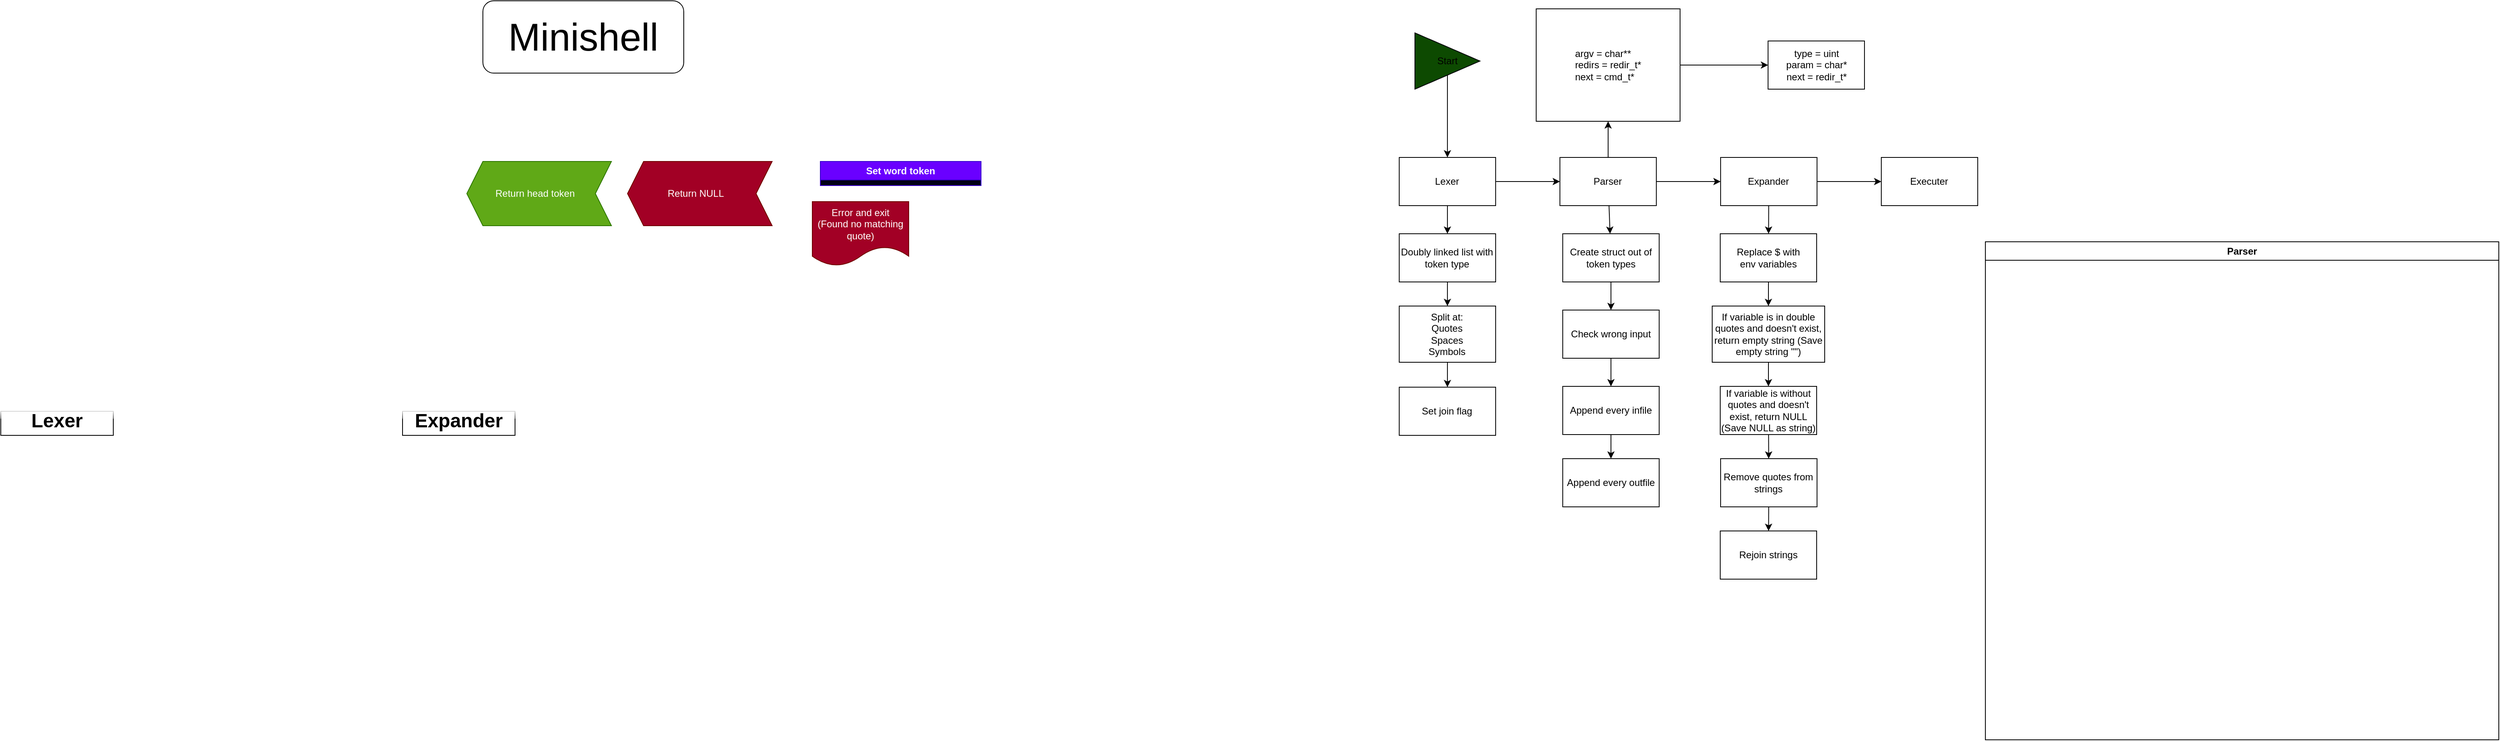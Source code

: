 <mxfile version="22.0.2" type="device">
  <diagram id="C5RBs43oDa-KdzZeNtuy" name="Page-1">
    <mxGraphModel dx="3084" dy="1995" grid="1" gridSize="10" guides="1" tooltips="1" connect="1" arrows="1" fold="1" page="1" pageScale="1" pageWidth="827" pageHeight="1169" math="0" shadow="0">
      <root>
        <mxCell id="WIyWlLk6GJQsqaUBKTNV-0" />
        <mxCell id="WIyWlLk6GJQsqaUBKTNV-1" parent="WIyWlLk6GJQsqaUBKTNV-0" />
        <mxCell id="1C_44WFIdd-TZcVhpwmm-1" value="Lexer" style="swimlane;whiteSpace=wrap;html=1;swimlaneFillColor=none;labelBackgroundColor=none;labelBorderColor=none;fontSize=24;horizontal=1;fontStyle=1;align=center;perimeterSpacing=0;swimlaneLine=0;rounded=0;glass=1;shadow=0;" parent="WIyWlLk6GJQsqaUBKTNV-1" vertex="1" collapsed="1">
          <mxGeometry x="-1590" y="-599" width="140" height="30" as="geometry">
            <mxRectangle x="-1590" y="-599" width="1740" height="2419" as="alternateBounds" />
          </mxGeometry>
        </mxCell>
        <mxCell id="WIyWlLk6GJQsqaUBKTNV-3" value="Input string" style="rounded=1;whiteSpace=wrap;html=1;fontSize=12;glass=0;strokeWidth=1;shadow=0;" parent="1C_44WFIdd-TZcVhpwmm-1" vertex="1">
          <mxGeometry x="540" y="170" width="120" height="40" as="geometry" />
        </mxCell>
        <mxCell id="WIyWlLk6GJQsqaUBKTNV-6" value="is emptly?" style="rhombus;whiteSpace=wrap;html=1;shadow=0;fontFamily=Helvetica;fontSize=12;align=center;strokeWidth=1;spacing=6;spacingTop=-4;" parent="1C_44WFIdd-TZcVhpwmm-1" vertex="1">
          <mxGeometry x="550" y="260" width="100" height="80" as="geometry" />
        </mxCell>
        <mxCell id="WIyWlLk6GJQsqaUBKTNV-2" value="" style="rounded=0;html=1;jettySize=auto;orthogonalLoop=1;fontSize=11;endArrow=classic;endFill=1;endSize=8;strokeWidth=2;shadow=0;labelBackgroundColor=none;edgeStyle=orthogonalEdgeStyle;startArrow=oval;startFill=1;" parent="1C_44WFIdd-TZcVhpwmm-1" source="WIyWlLk6GJQsqaUBKTNV-3" target="WIyWlLk6GJQsqaUBKTNV-6" edge="1">
          <mxGeometry relative="1" as="geometry" />
        </mxCell>
        <mxCell id="WIyWlLk6GJQsqaUBKTNV-10" value="Special symbol?" style="rhombus;whiteSpace=wrap;html=1;shadow=0;fontFamily=Helvetica;fontSize=12;align=center;strokeWidth=1;spacing=6;spacingTop=-10;rounded=0;fillColor=default;" parent="1C_44WFIdd-TZcVhpwmm-1" vertex="1">
          <mxGeometry x="699.94" y="1100" width="125" height="100" as="geometry" />
        </mxCell>
        <mxCell id="TVcretjCaAnTR16Wa2_M-7" value="Scan char" style="rounded=1;whiteSpace=wrap;html=1;strokeWidth=1;" parent="1C_44WFIdd-TZcVhpwmm-1" vertex="1">
          <mxGeometry x="549.94" y="580" width="100" height="40" as="geometry" />
        </mxCell>
        <mxCell id="TVcretjCaAnTR16Wa2_M-4" value="No" style="edgeStyle=orthogonalEdgeStyle;rounded=0;orthogonalLoop=1;jettySize=auto;html=1;entryX=0.5;entryY=0;entryDx=0;entryDy=0;startArrow=oval;startFill=1;strokeWidth=2;" parent="1C_44WFIdd-TZcVhpwmm-1" source="WIyWlLk6GJQsqaUBKTNV-6" target="0" edge="1">
          <mxGeometry x="-0.24" y="10" relative="1" as="geometry">
            <mxPoint x="600" y="400" as="targetPoint" />
            <mxPoint as="offset" />
          </mxGeometry>
        </mxCell>
        <mxCell id="TVcretjCaAnTR16Wa2_M-26" style="edgeStyle=orthogonalEdgeStyle;orthogonalLoop=1;jettySize=auto;html=1;entryX=1;entryY=0.5;entryDx=0;entryDy=0;rounded=0;startArrow=oval;startFill=1;exitX=0.5;exitY=0;exitDx=0;exitDy=0;strokeWidth=2;" parent="1C_44WFIdd-TZcVhpwmm-1" source="TVcretjCaAnTR16Wa2_M-10" target="TVcretjCaAnTR16Wa2_M-7" edge="1">
          <mxGeometry relative="1" as="geometry" />
        </mxCell>
        <mxCell id="TVcretjCaAnTR16Wa2_M-10" value="move pointer based on return value" style="rounded=1;whiteSpace=wrap;html=1;strokeWidth=1;" parent="1C_44WFIdd-TZcVhpwmm-1" vertex="1">
          <mxGeometry x="933.94" y="890" width="120" height="60" as="geometry" />
        </mxCell>
        <mxCell id="TVcretjCaAnTR16Wa2_M-39" style="edgeStyle=orthogonalEdgeStyle;rounded=0;orthogonalLoop=1;jettySize=auto;html=1;entryX=0;entryY=0.5;entryDx=0;entryDy=0;startArrow=oval;startFill=1;strokeWidth=2;exitX=0.5;exitY=1;exitDx=0;exitDy=0;" parent="1C_44WFIdd-TZcVhpwmm-1" source="TVcretjCaAnTR16Wa2_M-185" target="WIyWlLk6GJQsqaUBKTNV-10" edge="1">
          <mxGeometry relative="1" as="geometry">
            <mxPoint x="599.94" y="1155" as="targetPoint" />
            <Array as="points">
              <mxPoint x="599.94" y="1150" />
            </Array>
            <mxPoint x="549.94" y="1129" as="sourcePoint" />
          </mxGeometry>
        </mxCell>
        <mxCell id="TVcretjCaAnTR16Wa2_M-37" value="End of line?" style="rhombus;whiteSpace=wrap;html=1;strokeWidth=1;" parent="1C_44WFIdd-TZcVhpwmm-1" vertex="1">
          <mxGeometry x="539.94" y="860" width="120" height="120" as="geometry" />
        </mxCell>
        <mxCell id="TVcretjCaAnTR16Wa2_M-71" style="edgeStyle=orthogonalEdgeStyle;rounded=0;orthogonalLoop=1;jettySize=auto;html=1;entryX=0.5;entryY=1;entryDx=0;entryDy=0;fillColor=#dae8fc;gradientColor=#7ea6e0;strokeColor=#6c8ebf;exitX=0.5;exitY=1;exitDx=0;exitDy=0;startArrow=oval;startFill=1;strokeWidth=2;" parent="1C_44WFIdd-TZcVhpwmm-1" source="TVcretjCaAnTR16Wa2_M-58" target="TVcretjCaAnTR16Wa2_M-10" edge="1">
          <mxGeometry relative="1" as="geometry">
            <Array as="points">
              <mxPoint x="993.94" y="1185" />
              <mxPoint x="1109.94" y="1185" />
              <mxPoint x="1109.94" y="1043" />
              <mxPoint x="993.94" y="1043" />
            </Array>
          </mxGeometry>
        </mxCell>
        <mxCell id="TVcretjCaAnTR16Wa2_M-129" value="Return value" style="edgeLabel;html=1;align=center;verticalAlign=middle;resizable=0;points=[];" parent="TVcretjCaAnTR16Wa2_M-71" vertex="1" connectable="0">
          <mxGeometry x="-0.511" y="-2" relative="1" as="geometry">
            <mxPoint x="-39" y="13" as="offset" />
          </mxGeometry>
        </mxCell>
        <mxCell id="TVcretjCaAnTR16Wa2_M-115" value="Return value" style="edgeStyle=orthogonalEdgeStyle;rounded=0;orthogonalLoop=1;jettySize=auto;html=1;entryX=1;entryY=0.5;entryDx=0;entryDy=0;fillColor=#dae8fc;strokeColor=#6c8ebf;gradientColor=#7ea6e0;startArrow=oval;startFill=1;strokeWidth=2;" parent="1C_44WFIdd-TZcVhpwmm-1" source="TVcretjCaAnTR16Wa2_M-72" target="TVcretjCaAnTR16Wa2_M-10" edge="1">
          <mxGeometry x="-0.801" y="-20" relative="1" as="geometry">
            <Array as="points">
              <mxPoint x="762.94" y="1290" />
              <mxPoint x="1129.94" y="1290" />
              <mxPoint x="1129.94" y="920" />
            </Array>
            <mxPoint as="offset" />
          </mxGeometry>
        </mxCell>
        <mxCell id="TVcretjCaAnTR16Wa2_M-128" style="edgeStyle=orthogonalEdgeStyle;rounded=0;orthogonalLoop=1;jettySize=auto;html=1;entryX=0.5;entryY=0;entryDx=0;entryDy=0;startArrow=oval;startFill=1;strokeWidth=2;" parent="1C_44WFIdd-TZcVhpwmm-1" source="TVcretjCaAnTR16Wa2_M-127" target="WIyWlLk6GJQsqaUBKTNV-3" edge="1">
          <mxGeometry relative="1" as="geometry" />
        </mxCell>
        <mxCell id="TVcretjCaAnTR16Wa2_M-127" value="Start" style="triangle;whiteSpace=wrap;html=1;fillColor=#0D4A01;strokeWidth=1;" parent="1C_44WFIdd-TZcVhpwmm-1" vertex="1">
          <mxGeometry x="559.53" y="70" width="80.94" height="70" as="geometry" />
        </mxCell>
        <mxCell id="TVcretjCaAnTR16Wa2_M-131" value="Whitspace?" style="rhombus;whiteSpace=wrap;html=1;strokeWidth=1;" parent="1C_44WFIdd-TZcVhpwmm-1" vertex="1">
          <mxGeometry x="539.94" y="680" width="120" height="120" as="geometry" />
        </mxCell>
        <mxCell id="TVcretjCaAnTR16Wa2_M-38" style="edgeStyle=orthogonalEdgeStyle;rounded=0;orthogonalLoop=1;jettySize=auto;html=1;startArrow=oval;startFill=1;strokeWidth=2;" parent="1C_44WFIdd-TZcVhpwmm-1" source="TVcretjCaAnTR16Wa2_M-7" target="TVcretjCaAnTR16Wa2_M-131" edge="1">
          <mxGeometry relative="1" as="geometry" />
        </mxCell>
        <mxCell id="TVcretjCaAnTR16Wa2_M-137" style="edgeStyle=orthogonalEdgeStyle;rounded=0;orthogonalLoop=1;jettySize=auto;html=1;entryX=0;entryY=0.5;entryDx=0;entryDy=0;startArrow=oval;startFill=1;strokeWidth=2;" parent="1C_44WFIdd-TZcVhpwmm-1" source="TVcretjCaAnTR16Wa2_M-134" target="TVcretjCaAnTR16Wa2_M-7" edge="1">
          <mxGeometry relative="1" as="geometry">
            <Array as="points">
              <mxPoint x="409.94" y="600" />
            </Array>
          </mxGeometry>
        </mxCell>
        <mxCell id="TVcretjCaAnTR16Wa2_M-134" value="move pointer + 1" style="rounded=1;whiteSpace=wrap;html=1;strokeWidth=1;" parent="1C_44WFIdd-TZcVhpwmm-1" vertex="1">
          <mxGeometry x="339.94" y="715" width="140" height="50" as="geometry" />
        </mxCell>
        <mxCell id="TVcretjCaAnTR16Wa2_M-136" value="Yes" style="edgeStyle=orthogonalEdgeStyle;rounded=0;orthogonalLoop=1;jettySize=auto;html=1;entryX=1;entryY=0.5;entryDx=0;entryDy=0;startArrow=oval;startFill=1;strokeColor=default;exitX=0;exitY=0.5;exitDx=0;exitDy=0;strokeWidth=2;" parent="1C_44WFIdd-TZcVhpwmm-1" source="TVcretjCaAnTR16Wa2_M-131" target="TVcretjCaAnTR16Wa2_M-134" edge="1">
          <mxGeometry y="-15" relative="1" as="geometry">
            <mxPoint x="559.94" y="1175" as="sourcePoint" />
            <mxPoint x="499.94" y="1175" as="targetPoint" />
            <mxPoint as="offset" />
          </mxGeometry>
        </mxCell>
        <mxCell id="TVcretjCaAnTR16Wa2_M-186" style="edgeStyle=orthogonalEdgeStyle;rounded=0;orthogonalLoop=1;jettySize=auto;html=1;startArrow=oval;startFill=1;strokeWidth=2;exitX=0.5;exitY=1;exitDx=0;exitDy=0;entryX=0.5;entryY=0;entryDx=0;entryDy=0;" parent="1C_44WFIdd-TZcVhpwmm-1" source="TVcretjCaAnTR16Wa2_M-37" target="TVcretjCaAnTR16Wa2_M-185" edge="1">
          <mxGeometry relative="1" as="geometry">
            <mxPoint x="619.94" y="939" as="sourcePoint" />
            <mxPoint x="619.94" y="1049" as="targetPoint" />
          </mxGeometry>
        </mxCell>
        <mxCell id="9" value="" style="edgeStyle=none;html=1;" parent="1C_44WFIdd-TZcVhpwmm-1" source="TVcretjCaAnTR16Wa2_M-185" target="8" edge="1">
          <mxGeometry relative="1" as="geometry" />
        </mxCell>
        <mxCell id="TVcretjCaAnTR16Wa2_M-185" value="Create new token" style="rounded=1;whiteSpace=wrap;html=1;strokeWidth=1;" parent="1C_44WFIdd-TZcVhpwmm-1" vertex="1">
          <mxGeometry x="539.94" y="1049" width="120" height="60" as="geometry" />
        </mxCell>
        <mxCell id="TVcretjCaAnTR16Wa2_M-138" style="edgeStyle=orthogonalEdgeStyle;rounded=0;orthogonalLoop=1;jettySize=auto;html=1;startArrow=oval;startFill=1;strokeWidth=2;entryX=0.5;entryY=0;entryDx=0;entryDy=0;" parent="1C_44WFIdd-TZcVhpwmm-1" target="TVcretjCaAnTR16Wa2_M-37" edge="1">
          <mxGeometry relative="1" as="geometry">
            <mxPoint x="599.94" y="809" as="sourcePoint" />
            <mxPoint x="599.94" y="849" as="targetPoint" />
          </mxGeometry>
        </mxCell>
        <mxCell id="TVcretjCaAnTR16Wa2_M-139" value="No" style="edgeLabel;html=1;align=center;verticalAlign=middle;resizable=0;points=[];" parent="TVcretjCaAnTR16Wa2_M-138" vertex="1" connectable="0">
          <mxGeometry x="-0.033" y="-2" relative="1" as="geometry">
            <mxPoint x="22" as="offset" />
          </mxGeometry>
        </mxCell>
        <mxCell id="TVcretjCaAnTR16Wa2_M-58" value="Set special symbol token" style="swimlane;whiteSpace=wrap;html=1;swimlaneFillColor=#000014;fillColor=#6a00ff;fontColor=#ffffff;strokeColor=#3700CC;strokeWidth=1;gradientColor=none;verticalAlign=middle;" parent="1C_44WFIdd-TZcVhpwmm-1" vertex="1" collapsed="1">
          <mxGeometry x="893.94" y="1135" width="200" height="30" as="geometry">
            <mxRectangle x="893.94" y="1135" width="356" height="435" as="alternateBounds" />
          </mxGeometry>
        </mxCell>
        <mxCell id="TVcretjCaAnTR16Wa2_M-63" style="edgeStyle=orthogonalEdgeStyle;rounded=0;orthogonalLoop=1;jettySize=auto;html=1;entryX=0.5;entryY=0;entryDx=0;entryDy=0;" parent="TVcretjCaAnTR16Wa2_M-58" source="TVcretjCaAnTR16Wa2_M-59" target="TVcretjCaAnTR16Wa2_M-61" edge="1">
          <mxGeometry relative="1" as="geometry" />
        </mxCell>
        <mxCell id="TVcretjCaAnTR16Wa2_M-59" value="Check which symbol" style="rounded=1;whiteSpace=wrap;html=1;" parent="TVcretjCaAnTR16Wa2_M-58" vertex="1">
          <mxGeometry x="77.25" y="105" width="177.5" height="30" as="geometry" />
        </mxCell>
        <mxCell id="TVcretjCaAnTR16Wa2_M-64" style="edgeStyle=orthogonalEdgeStyle;rounded=0;orthogonalLoop=1;jettySize=auto;html=1;entryX=0.5;entryY=0;entryDx=0;entryDy=0;" parent="TVcretjCaAnTR16Wa2_M-58" source="TVcretjCaAnTR16Wa2_M-61" target="TVcretjCaAnTR16Wa2_M-62" edge="1">
          <mxGeometry relative="1" as="geometry" />
        </mxCell>
        <mxCell id="TVcretjCaAnTR16Wa2_M-61" value="set token type and string based on symbol" style="rounded=1;whiteSpace=wrap;html=1;" parent="TVcretjCaAnTR16Wa2_M-58" vertex="1">
          <mxGeometry x="76" y="155" width="181.25" height="35" as="geometry" />
        </mxCell>
        <mxCell id="TVcretjCaAnTR16Wa2_M-67" style="edgeStyle=orthogonalEdgeStyle;rounded=0;orthogonalLoop=1;jettySize=auto;html=1;entryX=0.5;entryY=0;entryDx=0;entryDy=0;" parent="TVcretjCaAnTR16Wa2_M-58" source="TVcretjCaAnTR16Wa2_M-62" target="TVcretjCaAnTR16Wa2_M-197" edge="1">
          <mxGeometry relative="1" as="geometry">
            <mxPoint x="166" y="310" as="targetPoint" />
          </mxGeometry>
        </mxCell>
        <mxCell id="TVcretjCaAnTR16Wa2_M-62" value="Set return value based on string length" style="rounded=1;whiteSpace=wrap;html=1;" parent="TVcretjCaAnTR16Wa2_M-58" vertex="1">
          <mxGeometry x="77.25" y="215" width="177.5" height="40" as="geometry" />
        </mxCell>
        <mxCell id="TVcretjCaAnTR16Wa2_M-196" style="edgeStyle=orthogonalEdgeStyle;rounded=0;orthogonalLoop=1;jettySize=auto;html=1;entryX=0.5;entryY=0;entryDx=0;entryDy=0;" parent="TVcretjCaAnTR16Wa2_M-58" source="TVcretjCaAnTR16Wa2_M-195" target="TVcretjCaAnTR16Wa2_M-59" edge="1">
          <mxGeometry relative="1" as="geometry" />
        </mxCell>
        <mxCell id="TVcretjCaAnTR16Wa2_M-195" value="Start" style="triangle;whiteSpace=wrap;html=1;fillColor=#0D4A01;" parent="TVcretjCaAnTR16Wa2_M-58" vertex="1">
          <mxGeometry x="137.71" y="35" width="57.81" height="50" as="geometry" />
        </mxCell>
        <mxCell id="TVcretjCaAnTR16Wa2_M-197" value="Return string length" style="shape=step;perimeter=stepPerimeter;whiteSpace=wrap;html=1;fixedSize=1;flipV=0;flipH=1;spacingRight=10;fillColor=#0050ef;fontColor=#ffffff;strokeColor=#001DBC;" parent="TVcretjCaAnTR16Wa2_M-58" vertex="1">
          <mxGeometry x="76" y="285" width="180" height="80" as="geometry" />
        </mxCell>
        <mxCell id="TVcretjCaAnTR16Wa2_M-27" style="edgeStyle=orthogonalEdgeStyle;rounded=0;orthogonalLoop=1;jettySize=auto;html=1;entryX=0.5;entryY=0;entryDx=0;entryDy=0;startArrow=oval;startFill=1;strokeWidth=2;" parent="1C_44WFIdd-TZcVhpwmm-1" source="WIyWlLk6GJQsqaUBKTNV-10" target="TVcretjCaAnTR16Wa2_M-58" edge="1">
          <mxGeometry relative="1" as="geometry">
            <mxPoint x="872.44" y="1150" as="targetPoint" />
            <Array as="points">
              <mxPoint x="859.94" y="1150" />
              <mxPoint x="859.94" y="1120" />
              <mxPoint x="993.94" y="1120" />
            </Array>
          </mxGeometry>
        </mxCell>
        <mxCell id="TVcretjCaAnTR16Wa2_M-35" value="Yes" style="edgeLabel;html=1;align=center;verticalAlign=middle;resizable=0;points=[];" parent="TVcretjCaAnTR16Wa2_M-27" vertex="1" connectable="0">
          <mxGeometry x="-0.469" y="2" relative="1" as="geometry">
            <mxPoint x="20" y="-13" as="offset" />
          </mxGeometry>
        </mxCell>
        <mxCell id="TVcretjCaAnTR16Wa2_M-72" value="Set word token" style="swimlane;whiteSpace=wrap;html=1;fillColor=#6a00ff;fontColor=#ffffff;strokeColor=#3700CC;swimlaneFillColor=#000014;strokeWidth=1;" parent="1C_44WFIdd-TZcVhpwmm-1" vertex="1" collapsed="1">
          <mxGeometry x="662.44" y="1245" width="200" height="30" as="geometry">
            <mxRectangle x="662.44" y="1245" width="1020" height="1035" as="alternateBounds" />
          </mxGeometry>
        </mxCell>
        <mxCell id="TVcretjCaAnTR16Wa2_M-82" value="Yes" style="edgeStyle=orthogonalEdgeStyle;rounded=0;orthogonalLoop=1;jettySize=auto;html=1;entryX=0.5;entryY=0;entryDx=0;entryDy=0;" parent="TVcretjCaAnTR16Wa2_M-72" source="TVcretjCaAnTR16Wa2_M-80" target="TVcretjCaAnTR16Wa2_M-81" edge="1">
          <mxGeometry x="-0.013" y="15" relative="1" as="geometry">
            <mxPoint as="offset" />
          </mxGeometry>
        </mxCell>
        <mxCell id="TVcretjCaAnTR16Wa2_M-100" style="edgeStyle=orthogonalEdgeStyle;rounded=0;orthogonalLoop=1;jettySize=auto;html=1;entryX=0.5;entryY=0;entryDx=0;entryDy=0;" parent="TVcretjCaAnTR16Wa2_M-72" source="TVcretjCaAnTR16Wa2_M-80" target="TVcretjCaAnTR16Wa2_M-99" edge="1">
          <mxGeometry relative="1" as="geometry" />
        </mxCell>
        <mxCell id="TVcretjCaAnTR16Wa2_M-101" value="No" style="edgeLabel;html=1;align=center;verticalAlign=middle;resizable=0;points=[];" parent="TVcretjCaAnTR16Wa2_M-100" vertex="1" connectable="0">
          <mxGeometry x="-0.123" y="-3" relative="1" as="geometry">
            <mxPoint x="23" as="offset" />
          </mxGeometry>
        </mxCell>
        <mxCell id="TVcretjCaAnTR16Wa2_M-80" value="Is single or double quote?" style="rhombus;whiteSpace=wrap;html=1;" parent="TVcretjCaAnTR16Wa2_M-72" vertex="1">
          <mxGeometry x="299.07" y="140" width="120" height="120" as="geometry" />
        </mxCell>
        <mxCell id="TVcretjCaAnTR16Wa2_M-189" style="edgeStyle=orthogonalEdgeStyle;rounded=0;orthogonalLoop=1;jettySize=auto;html=1;entryX=0;entryY=0.5;entryDx=0;entryDy=0;fillColor=#dae8fc;gradientColor=#7ea6e0;strokeColor=#6c8ebf;startArrow=none;" parent="TVcretjCaAnTR16Wa2_M-72" source="14" target="TVcretjCaAnTR16Wa2_M-80" edge="1">
          <mxGeometry relative="1" as="geometry">
            <Array as="points">
              <mxPoint x="248" y="200" />
            </Array>
          </mxGeometry>
        </mxCell>
        <mxCell id="TVcretjCaAnTR16Wa2_M-190" value="Return value" style="edgeLabel;html=1;align=center;verticalAlign=middle;resizable=0;points=[];" parent="TVcretjCaAnTR16Wa2_M-189" vertex="1" connectable="0">
          <mxGeometry x="0.052" y="-2" relative="1" as="geometry">
            <mxPoint x="263" y="-368" as="offset" />
          </mxGeometry>
        </mxCell>
        <mxCell id="TVcretjCaAnTR16Wa2_M-81" value="Search matching quote" style="swimlane;whiteSpace=wrap;html=1;labelBackgroundColor=none;labelBorderColor=none;swimlaneFillColor=default;fillColor=#d80073;strokeColor=#A50040;fontColor=#ffffff;" parent="TVcretjCaAnTR16Wa2_M-72" vertex="1">
          <mxGeometry x="538.44" y="105" width="462.5" height="645" as="geometry">
            <mxRectangle x="538.44" y="105" width="170" height="30" as="alternateBounds" />
          </mxGeometry>
        </mxCell>
        <mxCell id="TVcretjCaAnTR16Wa2_M-95" style="edgeStyle=orthogonalEdgeStyle;rounded=0;orthogonalLoop=1;jettySize=auto;html=1;entryX=0.5;entryY=0;entryDx=0;entryDy=0;" parent="TVcretjCaAnTR16Wa2_M-81" source="TVcretjCaAnTR16Wa2_M-83" target="TVcretjCaAnTR16Wa2_M-88" edge="1">
          <mxGeometry relative="1" as="geometry" />
        </mxCell>
        <mxCell id="TVcretjCaAnTR16Wa2_M-83" value="move pointer + 1" style="rounded=1;whiteSpace=wrap;html=1;" parent="TVcretjCaAnTR16Wa2_M-81" vertex="1">
          <mxGeometry x="172.5" y="210" width="130" height="30" as="geometry" />
        </mxCell>
        <mxCell id="TVcretjCaAnTR16Wa2_M-87" value="Yes" style="edgeStyle=orthogonalEdgeStyle;rounded=0;orthogonalLoop=1;jettySize=auto;html=1;entryX=0.5;entryY=0;entryDx=0;entryDy=0;" parent="TVcretjCaAnTR16Wa2_M-81" source="TVcretjCaAnTR16Wa2_M-84" target="TVcretjCaAnTR16Wa2_M-193" edge="1">
          <mxGeometry y="15" relative="1" as="geometry">
            <mxPoint x="237.5" y="550" as="targetPoint" />
            <mxPoint as="offset" />
          </mxGeometry>
        </mxCell>
        <mxCell id="TVcretjCaAnTR16Wa2_M-93" style="edgeStyle=orthogonalEdgeStyle;rounded=0;orthogonalLoop=1;jettySize=auto;html=1;exitX=1;exitY=0.5;exitDx=0;exitDy=0;entryX=1;entryY=0.5;entryDx=0;entryDy=0;" parent="TVcretjCaAnTR16Wa2_M-81" source="TVcretjCaAnTR16Wa2_M-84" target="TVcretjCaAnTR16Wa2_M-83" edge="1">
          <mxGeometry relative="1" as="geometry">
            <Array as="points">
              <mxPoint x="350" y="460" />
              <mxPoint x="350" y="225" />
            </Array>
          </mxGeometry>
        </mxCell>
        <mxCell id="TVcretjCaAnTR16Wa2_M-96" value="No" style="edgeLabel;html=1;align=center;verticalAlign=middle;resizable=0;points=[];" parent="TVcretjCaAnTR16Wa2_M-93" vertex="1" connectable="0">
          <mxGeometry x="-0.145" relative="1" as="geometry">
            <mxPoint x="17" y="-25" as="offset" />
          </mxGeometry>
        </mxCell>
        <mxCell id="TVcretjCaAnTR16Wa2_M-84" value="found matching quote?" style="rhombus;whiteSpace=wrap;html=1;spacingTop=11;" parent="TVcretjCaAnTR16Wa2_M-81" vertex="1">
          <mxGeometry x="187.5" y="410" width="100" height="100" as="geometry" />
        </mxCell>
        <mxCell id="TVcretjCaAnTR16Wa2_M-94" style="edgeStyle=orthogonalEdgeStyle;rounded=0;orthogonalLoop=1;jettySize=auto;html=1;entryX=0.5;entryY=0;entryDx=0;entryDy=0;" parent="TVcretjCaAnTR16Wa2_M-81" source="TVcretjCaAnTR16Wa2_M-85" target="TVcretjCaAnTR16Wa2_M-83" edge="1">
          <mxGeometry relative="1" as="geometry" />
        </mxCell>
        <mxCell id="TVcretjCaAnTR16Wa2_M-85" value="Save quote in variable" style="rounded=1;whiteSpace=wrap;html=1;" parent="TVcretjCaAnTR16Wa2_M-81" vertex="1">
          <mxGeometry x="170" y="150" width="135" height="30" as="geometry" />
        </mxCell>
        <mxCell id="TVcretjCaAnTR16Wa2_M-89" value="No" style="edgeStyle=orthogonalEdgeStyle;rounded=0;orthogonalLoop=1;jettySize=auto;html=1;entryX=0.5;entryY=0;entryDx=0;entryDy=0;labelPosition=center;verticalLabelPosition=middle;align=center;verticalAlign=middle;" parent="TVcretjCaAnTR16Wa2_M-81" source="TVcretjCaAnTR16Wa2_M-88" target="TVcretjCaAnTR16Wa2_M-84" edge="1">
          <mxGeometry x="0.184" y="15" relative="1" as="geometry">
            <mxPoint as="offset" />
          </mxGeometry>
        </mxCell>
        <mxCell id="TVcretjCaAnTR16Wa2_M-91" style="edgeStyle=orthogonalEdgeStyle;rounded=0;orthogonalLoop=1;jettySize=auto;html=1;entryX=1;entryY=0.5;entryDx=0;entryDy=0;" parent="TVcretjCaAnTR16Wa2_M-81" source="TVcretjCaAnTR16Wa2_M-88" target="TVcretjCaAnTR16Wa2_M-90" edge="1">
          <mxGeometry relative="1" as="geometry" />
        </mxCell>
        <mxCell id="TVcretjCaAnTR16Wa2_M-92" value="Yes" style="edgeLabel;html=1;align=center;verticalAlign=middle;resizable=0;points=[];" parent="TVcretjCaAnTR16Wa2_M-91" vertex="1" connectable="0">
          <mxGeometry x="-0.196" y="1" relative="1" as="geometry">
            <mxPoint y="-20" as="offset" />
          </mxGeometry>
        </mxCell>
        <mxCell id="TVcretjCaAnTR16Wa2_M-88" value="reached end of line?" style="rhombus;whiteSpace=wrap;html=1;spacingTop=10;" parent="TVcretjCaAnTR16Wa2_M-81" vertex="1">
          <mxGeometry x="187.5" y="279" width="100" height="100" as="geometry" />
        </mxCell>
        <mxCell id="TVcretjCaAnTR16Wa2_M-90" value="Error and exit&lt;br&gt;(Found no matching quote)" style="shape=document;whiteSpace=wrap;html=1;boundedLbl=1;fillColor=#a20025;fontColor=#ffffff;strokeColor=#6F0000;" parent="TVcretjCaAnTR16Wa2_M-81" vertex="1">
          <mxGeometry x="10" y="289" width="120" height="80" as="geometry" />
        </mxCell>
        <mxCell id="TVcretjCaAnTR16Wa2_M-126" style="edgeStyle=orthogonalEdgeStyle;rounded=0;orthogonalLoop=1;jettySize=auto;html=1;entryX=0.5;entryY=0;entryDx=0;entryDy=0;" parent="TVcretjCaAnTR16Wa2_M-81" source="TVcretjCaAnTR16Wa2_M-124" target="TVcretjCaAnTR16Wa2_M-85" edge="1">
          <mxGeometry relative="1" as="geometry" />
        </mxCell>
        <mxCell id="TVcretjCaAnTR16Wa2_M-124" value="Start" style="triangle;whiteSpace=wrap;html=1;fillColor=#0D4A01;" parent="TVcretjCaAnTR16Wa2_M-81" vertex="1">
          <mxGeometry x="197.03" y="50" width="80.94" height="70" as="geometry" />
        </mxCell>
        <mxCell id="TVcretjCaAnTR16Wa2_M-193" value="Return difference to starting point" style="shape=step;perimeter=stepPerimeter;whiteSpace=wrap;html=1;fixedSize=1;flipV=0;flipH=1;spacingRight=10;fillColor=#0050ef;fontColor=#ffffff;strokeColor=#001DBC;" parent="TVcretjCaAnTR16Wa2_M-81" vertex="1">
          <mxGeometry x="147.5" y="550" width="180" height="80" as="geometry" />
        </mxCell>
        <mxCell id="TVcretjCaAnTR16Wa2_M-103" value="" style="edgeStyle=orthogonalEdgeStyle;rounded=0;orthogonalLoop=1;jettySize=auto;html=1;entryX=0.5;entryY=0;entryDx=0;entryDy=0;jumpStyle=line;exitX=0.5;exitY=1;exitDx=0;exitDy=0;" parent="TVcretjCaAnTR16Wa2_M-72" source="TVcretjCaAnTR16Wa2_M-99" target="TVcretjCaAnTR16Wa2_M-109" edge="1">
          <mxGeometry relative="1" as="geometry">
            <mxPoint x="417.5" y="435" as="sourcePoint" />
            <mxPoint x="139.07" y="370" as="targetPoint" />
          </mxGeometry>
        </mxCell>
        <mxCell id="TVcretjCaAnTR16Wa2_M-110" value="Yes" style="edgeLabel;html=1;align=center;verticalAlign=middle;resizable=0;points=[];" parent="TVcretjCaAnTR16Wa2_M-103" vertex="1" connectable="0">
          <mxGeometry x="-0.224" y="-2" relative="1" as="geometry">
            <mxPoint x="20" y="-9" as="offset" />
          </mxGeometry>
        </mxCell>
        <mxCell id="TVcretjCaAnTR16Wa2_M-112" style="edgeStyle=orthogonalEdgeStyle;rounded=0;orthogonalLoop=1;jettySize=auto;html=1;exitX=0;exitY=0.5;exitDx=0;exitDy=0;entryX=0.5;entryY=1;entryDx=0;entryDy=0;jumpStyle=line;" parent="TVcretjCaAnTR16Wa2_M-72" source="TVcretjCaAnTR16Wa2_M-99" target="TVcretjCaAnTR16Wa2_M-111" edge="1">
          <mxGeometry relative="1" as="geometry" />
        </mxCell>
        <mxCell id="TVcretjCaAnTR16Wa2_M-188" value="No" style="edgeLabel;html=1;align=center;verticalAlign=middle;resizable=0;points=[];" parent="TVcretjCaAnTR16Wa2_M-112" vertex="1" connectable="0">
          <mxGeometry x="-0.562" y="-1" relative="1" as="geometry">
            <mxPoint x="-20" y="-19" as="offset" />
          </mxGeometry>
        </mxCell>
        <mxCell id="TVcretjCaAnTR16Wa2_M-99" value="Whitespace or Special char?" style="rhombus;whiteSpace=wrap;html=1;" parent="TVcretjCaAnTR16Wa2_M-72" vertex="1">
          <mxGeometry x="299.07" y="310" width="120" height="120" as="geometry" />
        </mxCell>
        <mxCell id="TVcretjCaAnTR16Wa2_M-109" value="Return length difference between starting pointer" style="shape=step;perimeter=stepPerimeter;whiteSpace=wrap;html=1;fixedSize=1;flipV=0;flipH=1;spacingRight=10;fillColor=#0050ef;fontColor=#ffffff;strokeColor=#001DBC;" parent="TVcretjCaAnTR16Wa2_M-72" vertex="1">
          <mxGeometry x="269.07" y="794" width="180" height="80" as="geometry" />
        </mxCell>
        <mxCell id="TVcretjCaAnTR16Wa2_M-113" style="edgeStyle=orthogonalEdgeStyle;rounded=0;orthogonalLoop=1;jettySize=auto;html=1;entryX=0;entryY=0.5;entryDx=0;entryDy=0;" parent="TVcretjCaAnTR16Wa2_M-72" source="TVcretjCaAnTR16Wa2_M-111" target="TVcretjCaAnTR16Wa2_M-80" edge="1">
          <mxGeometry relative="1" as="geometry">
            <Array as="points">
              <mxPoint x="299" y="185" />
            </Array>
          </mxGeometry>
        </mxCell>
        <mxCell id="TVcretjCaAnTR16Wa2_M-111" value="Move string pointer + 1" style="rounded=1;whiteSpace=wrap;html=1;" parent="TVcretjCaAnTR16Wa2_M-72" vertex="1">
          <mxGeometry x="77.5" y="160" width="90" height="80" as="geometry" />
        </mxCell>
        <mxCell id="TVcretjCaAnTR16Wa2_M-122" style="edgeStyle=orthogonalEdgeStyle;rounded=0;orthogonalLoop=1;jettySize=auto;html=1;entryX=0.5;entryY=0;entryDx=0;entryDy=0;" parent="TVcretjCaAnTR16Wa2_M-72" source="TVcretjCaAnTR16Wa2_M-120" target="TVcretjCaAnTR16Wa2_M-80" edge="1">
          <mxGeometry relative="1" as="geometry" />
        </mxCell>
        <mxCell id="TVcretjCaAnTR16Wa2_M-120" value="Start" style="triangle;whiteSpace=wrap;html=1;fillColor=#0D4A01;" parent="TVcretjCaAnTR16Wa2_M-72" vertex="1">
          <mxGeometry x="312.82" y="40" width="92.5" height="80" as="geometry" />
        </mxCell>
        <mxCell id="15" value="" style="edgeStyle=orthogonalEdgeStyle;rounded=0;orthogonalLoop=1;jettySize=auto;html=1;entryX=0.5;entryY=1;entryDx=0;entryDy=0;fillColor=#dae8fc;gradientColor=#7ea6e0;strokeColor=#6c8ebf;endArrow=classic;endFill=1;jumpStyle=line;" parent="TVcretjCaAnTR16Wa2_M-72" source="TVcretjCaAnTR16Wa2_M-81" target="14" edge="1">
          <mxGeometry relative="1" as="geometry">
            <Array as="points">
              <mxPoint x="770" y="935" />
              <mxPoint x="248" y="935" />
            </Array>
            <mxPoint x="-389.12" y="1160.053" as="sourcePoint" />
            <mxPoint x="-628.49" y="835" as="targetPoint" />
          </mxGeometry>
        </mxCell>
        <mxCell id="14" value="Move pointer based on return value" style="rounded=1;whiteSpace=wrap;html=1;" parent="TVcretjCaAnTR16Wa2_M-72" vertex="1">
          <mxGeometry x="187.56" y="260" width="120" height="60" as="geometry" />
        </mxCell>
        <mxCell id="TVcretjCaAnTR16Wa2_M-33" style="edgeStyle=orthogonalEdgeStyle;rounded=0;orthogonalLoop=1;jettySize=auto;html=1;exitX=0.5;exitY=1;exitDx=0;exitDy=0;entryX=0.5;entryY=0;entryDx=0;entryDy=0;startArrow=oval;startFill=1;strokeWidth=2;" parent="1C_44WFIdd-TZcVhpwmm-1" source="WIyWlLk6GJQsqaUBKTNV-10" target="TVcretjCaAnTR16Wa2_M-72" edge="1">
          <mxGeometry relative="1" as="geometry">
            <mxPoint x="762.44" y="1255" as="targetPoint" />
          </mxGeometry>
        </mxCell>
        <mxCell id="TVcretjCaAnTR16Wa2_M-34" value="No" style="edgeLabel;html=1;align=center;verticalAlign=middle;resizable=0;points=[];" parent="TVcretjCaAnTR16Wa2_M-33" vertex="1" connectable="0">
          <mxGeometry x="-0.368" y="-1" relative="1" as="geometry">
            <mxPoint x="19" y="8" as="offset" />
          </mxGeometry>
        </mxCell>
        <mxCell id="TVcretjCaAnTR16Wa2_M-198" value="Return head token" style="shape=step;perimeter=stepPerimeter;whiteSpace=wrap;html=1;fixedSize=1;flipV=0;flipH=1;spacingRight=10;fillColor=#60a917;fontColor=#ffffff;strokeColor=#2D7600;" parent="1C_44WFIdd-TZcVhpwmm-1" vertex="1">
          <mxGeometry x="69.94" y="880" width="180" height="80" as="geometry" />
        </mxCell>
        <mxCell id="TVcretjCaAnTR16Wa2_M-41" style="edgeStyle=orthogonalEdgeStyle;rounded=0;orthogonalLoop=1;jettySize=auto;html=1;verticalAlign=middle;jumpStyle=line;entryX=1;entryY=0.5;entryDx=0;entryDy=0;startArrow=oval;startFill=1;strokeWidth=2;" parent="1C_44WFIdd-TZcVhpwmm-1" source="TVcretjCaAnTR16Wa2_M-37" target="TVcretjCaAnTR16Wa2_M-198" edge="1">
          <mxGeometry relative="1" as="geometry">
            <mxPoint x="249.94" y="920" as="targetPoint" />
          </mxGeometry>
        </mxCell>
        <mxCell id="TVcretjCaAnTR16Wa2_M-140" value="Yes" style="edgeLabel;html=1;align=center;verticalAlign=middle;resizable=0;points=[];" parent="TVcretjCaAnTR16Wa2_M-41" vertex="1" connectable="0">
          <mxGeometry x="0.022" y="-2" relative="1" as="geometry">
            <mxPoint x="-2" y="-18" as="offset" />
          </mxGeometry>
        </mxCell>
        <mxCell id="TVcretjCaAnTR16Wa2_M-199" value="Return NULL" style="shape=step;perimeter=stepPerimeter;whiteSpace=wrap;html=1;fixedSize=1;flipV=0;flipH=1;spacingRight=10;fillColor=#a20025;fontColor=#ffffff;strokeColor=#6F0000;" parent="1C_44WFIdd-TZcVhpwmm-1" vertex="1">
          <mxGeometry x="710" y="260" width="180" height="80" as="geometry" />
        </mxCell>
        <mxCell id="WIyWlLk6GJQsqaUBKTNV-5" value="Yes" style="edgeStyle=orthogonalEdgeStyle;rounded=0;html=1;jettySize=auto;orthogonalLoop=1;fontSize=11;endArrow=classic;endFill=1;endSize=8;strokeWidth=2;shadow=0;labelBackgroundColor=none;startArrow=oval;startFill=1;entryX=0;entryY=0.5;entryDx=0;entryDy=0;" parent="1C_44WFIdd-TZcVhpwmm-1" source="WIyWlLk6GJQsqaUBKTNV-6" target="TVcretjCaAnTR16Wa2_M-199" edge="1">
          <mxGeometry y="10" relative="1" as="geometry">
            <mxPoint as="offset" />
            <mxPoint x="700" y="300" as="targetPoint" />
            <Array as="points">
              <mxPoint x="675" y="300" />
              <mxPoint x="770" y="301" />
            </Array>
          </mxGeometry>
        </mxCell>
        <mxCell id="1" style="edgeStyle=none;html=1;entryX=0.5;entryY=0;entryDx=0;entryDy=0;" parent="1C_44WFIdd-TZcVhpwmm-1" source="0" target="TVcretjCaAnTR16Wa2_M-7" edge="1">
          <mxGeometry relative="1" as="geometry" />
        </mxCell>
        <mxCell id="0" value="Create Head variable with NULL" style="rounded=0;whiteSpace=wrap;html=1;" parent="1C_44WFIdd-TZcVhpwmm-1" vertex="1">
          <mxGeometry x="539.94" y="449" width="120" height="60" as="geometry" />
        </mxCell>
        <mxCell id="11" value="Yes" style="edgeStyle=none;html=1;" parent="1C_44WFIdd-TZcVhpwmm-1" source="8" target="10" edge="1">
          <mxGeometry x="-0.111" y="10" relative="1" as="geometry">
            <mxPoint as="offset" />
          </mxGeometry>
        </mxCell>
        <mxCell id="8" value="head == NULL?" style="rhombus;whiteSpace=wrap;html=1;rounded=1;strokeWidth=1;" parent="1C_44WFIdd-TZcVhpwmm-1" vertex="1">
          <mxGeometry x="420.0" y="1039" width="80" height="80" as="geometry" />
        </mxCell>
        <mxCell id="10" value="head = new token" style="whiteSpace=wrap;html=1;rounded=1;strokeWidth=1;" parent="1C_44WFIdd-TZcVhpwmm-1" vertex="1">
          <mxGeometry x="400.0" y="1205" width="120" height="60" as="geometry" />
        </mxCell>
        <mxCell id="1C_44WFIdd-TZcVhpwmm-2" value="Minishell" style="rounded=1;whiteSpace=wrap;html=1;fontSize=48;" parent="WIyWlLk6GJQsqaUBKTNV-1" vertex="1">
          <mxGeometry x="-990" y="-1110" width="250" height="90" as="geometry" />
        </mxCell>
        <mxCell id="1C_44WFIdd-TZcVhpwmm-3" value="Expander" style="swimlane;whiteSpace=wrap;html=1;swimlaneFillColor=none;labelBackgroundColor=none;labelBorderColor=none;fontSize=24;horizontal=1;fontStyle=1;align=center;perimeterSpacing=0;swimlaneLine=0;rounded=0;glass=1;shadow=0;startSize=23;spacingLeft=0;spacingRight=0;fontColor=default;" parent="WIyWlLk6GJQsqaUBKTNV-1" vertex="1" collapsed="1">
          <mxGeometry x="-1090" y="-599" width="140" height="30" as="geometry">
            <mxRectangle x="-1090" y="-599" width="1740" height="1870" as="alternateBounds" />
          </mxGeometry>
        </mxCell>
        <mxCell id="1C_44WFIdd-TZcVhpwmm-126" style="edgeStyle=orthogonalEdgeStyle;rounded=0;orthogonalLoop=1;jettySize=auto;html=1;entryX=0.5;entryY=0;entryDx=0;entryDy=0;" parent="1C_44WFIdd-TZcVhpwmm-3" source="1C_44WFIdd-TZcVhpwmm-4" target="1C_44WFIdd-TZcVhpwmm-82" edge="1">
          <mxGeometry relative="1" as="geometry" />
        </mxCell>
        <mxCell id="1C_44WFIdd-TZcVhpwmm-4" value="Input linked list" style="rounded=1;whiteSpace=wrap;html=1;fontSize=12;glass=0;strokeWidth=1;shadow=0;" parent="1C_44WFIdd-TZcVhpwmm-3" vertex="1">
          <mxGeometry x="770" y="170" width="120" height="40" as="geometry" />
        </mxCell>
        <mxCell id="1C_44WFIdd-TZcVhpwmm-19" value="Start" style="triangle;whiteSpace=wrap;html=1;fillColor=#0D4A01;strokeWidth=1;" parent="1C_44WFIdd-TZcVhpwmm-3" vertex="1">
          <mxGeometry x="789.53" y="70" width="80.94" height="70" as="geometry" />
        </mxCell>
        <mxCell id="1C_44WFIdd-TZcVhpwmm-87" value="Yes" style="edgeStyle=orthogonalEdgeStyle;rounded=0;orthogonalLoop=1;jettySize=auto;html=1;entryX=1;entryY=0.5;entryDx=0;entryDy=0;exitX=0;exitY=0.5;exitDx=0;exitDy=0;" parent="1C_44WFIdd-TZcVhpwmm-3" source="1C_44WFIdd-TZcVhpwmm-82" target="1C_44WFIdd-TZcVhpwmm-90" edge="1">
          <mxGeometry x="-0.054" y="-10" relative="1" as="geometry">
            <mxPoint x="789.53" y="288.72" as="sourcePoint" />
            <mxPoint x="669.53" y="288.72" as="targetPoint" />
            <mxPoint as="offset" />
          </mxGeometry>
        </mxCell>
        <mxCell id="1C_44WFIdd-TZcVhpwmm-128" value="No" style="edgeStyle=orthogonalEdgeStyle;rounded=0;orthogonalLoop=1;jettySize=auto;html=1;entryX=0.5;entryY=0;entryDx=0;entryDy=0;" parent="1C_44WFIdd-TZcVhpwmm-3" source="1C_44WFIdd-TZcVhpwmm-82" target="1C_44WFIdd-TZcVhpwmm-148" edge="1">
          <mxGeometry x="-0.506" y="13" relative="1" as="geometry">
            <mxPoint as="offset" />
          </mxGeometry>
        </mxCell>
        <mxCell id="1C_44WFIdd-TZcVhpwmm-82" value="list empty?" style="rhombus;whiteSpace=wrap;html=1;" parent="1C_44WFIdd-TZcVhpwmm-3" vertex="1">
          <mxGeometry x="789.53" y="249" width="80" height="80" as="geometry" />
        </mxCell>
        <mxCell id="1C_44WFIdd-TZcVhpwmm-90" value="Return NULL" style="shape=step;perimeter=stepPerimeter;whiteSpace=wrap;html=1;fixedSize=1;flipV=0;flipH=1;spacingRight=10;fillColor=#a20025;fontColor=#ffffff;strokeColor=#6F0000;" parent="1C_44WFIdd-TZcVhpwmm-3" vertex="1">
          <mxGeometry x="510" y="249" width="180" height="80" as="geometry" />
        </mxCell>
        <mxCell id="1C_44WFIdd-TZcVhpwmm-132" value="" style="edgeStyle=orthogonalEdgeStyle;rounded=0;orthogonalLoop=1;jettySize=auto;html=1;" parent="1C_44WFIdd-TZcVhpwmm-3" source="1C_44WFIdd-TZcVhpwmm-127" target="1C_44WFIdd-TZcVhpwmm-131" edge="1">
          <mxGeometry relative="1" as="geometry" />
        </mxCell>
        <mxCell id="1C_44WFIdd-TZcVhpwmm-127" value="Read token string" style="whiteSpace=wrap;html=1;" parent="1C_44WFIdd-TZcVhpwmm-3" vertex="1">
          <mxGeometry x="769" y="539" width="120" height="60" as="geometry" />
        </mxCell>
        <mxCell id="1C_44WFIdd-TZcVhpwmm-163" style="edgeStyle=orthogonalEdgeStyle;rounded=0;orthogonalLoop=1;jettySize=auto;html=1;entryX=0.5;entryY=0;entryDx=0;entryDy=0;" parent="1C_44WFIdd-TZcVhpwmm-3" source="1C_44WFIdd-TZcVhpwmm-131" target="1C_44WFIdd-TZcVhpwmm-137" edge="1">
          <mxGeometry relative="1" as="geometry" />
        </mxCell>
        <mxCell id="1C_44WFIdd-TZcVhpwmm-131" value="Read char" style="whiteSpace=wrap;html=1;" parent="1C_44WFIdd-TZcVhpwmm-3" vertex="1">
          <mxGeometry x="769" y="649" width="120" height="60" as="geometry" />
        </mxCell>
        <mxCell id="1C_44WFIdd-TZcVhpwmm-166" value="No" style="edgeStyle=orthogonalEdgeStyle;rounded=0;orthogonalLoop=1;jettySize=auto;html=1;" parent="1C_44WFIdd-TZcVhpwmm-3" source="1C_44WFIdd-TZcVhpwmm-137" target="1C_44WFIdd-TZcVhpwmm-165" edge="1">
          <mxGeometry x="-0.75" y="13" relative="1" as="geometry">
            <mxPoint as="offset" />
          </mxGeometry>
        </mxCell>
        <mxCell id="1C_44WFIdd-TZcVhpwmm-168" value="Yes" style="edgeStyle=orthogonalEdgeStyle;rounded=0;orthogonalLoop=1;jettySize=auto;html=1;entryX=0.5;entryY=0;entryDx=0;entryDy=0;" parent="1C_44WFIdd-TZcVhpwmm-3" source="1C_44WFIdd-TZcVhpwmm-137" target="1C_44WFIdd-TZcVhpwmm-172" edge="1">
          <mxGeometry x="-0.915" y="-10" relative="1" as="geometry">
            <mxPoint x="729.53" y="819" as="targetPoint" />
            <mxPoint as="offset" />
          </mxGeometry>
        </mxCell>
        <mxCell id="1C_44WFIdd-TZcVhpwmm-137" value="Is char &#39;$&#39;?" style="rhombus;whiteSpace=wrap;html=1;" parent="1C_44WFIdd-TZcVhpwmm-3" vertex="1">
          <mxGeometry x="789.53" y="779" width="80" height="80" as="geometry" />
        </mxCell>
        <mxCell id="1C_44WFIdd-TZcVhpwmm-164" style="edgeStyle=orthogonalEdgeStyle;rounded=0;orthogonalLoop=1;jettySize=auto;html=1;entryX=1;entryY=0.5;entryDx=0;entryDy=0;" parent="1C_44WFIdd-TZcVhpwmm-3" source="1C_44WFIdd-TZcVhpwmm-146" target="1C_44WFIdd-TZcVhpwmm-131" edge="1">
          <mxGeometry relative="1" as="geometry">
            <Array as="points">
              <mxPoint x="983" y="679" />
            </Array>
          </mxGeometry>
        </mxCell>
        <mxCell id="1C_44WFIdd-TZcVhpwmm-146" value="Move to next char" style="whiteSpace=wrap;html=1;" parent="1C_44WFIdd-TZcVhpwmm-3" vertex="1">
          <mxGeometry x="929.53" y="789" width="120" height="60" as="geometry" />
        </mxCell>
        <mxCell id="1C_44WFIdd-TZcVhpwmm-149" value="Yes" style="edgeStyle=orthogonalEdgeStyle;rounded=0;orthogonalLoop=1;jettySize=auto;html=1;entryX=0.5;entryY=0;entryDx=0;entryDy=0;" parent="1C_44WFIdd-TZcVhpwmm-3" source="1C_44WFIdd-TZcVhpwmm-148" target="1C_44WFIdd-TZcVhpwmm-127" edge="1">
          <mxGeometry x="-0.147" y="14" relative="1" as="geometry">
            <mxPoint as="offset" />
          </mxGeometry>
        </mxCell>
        <mxCell id="1C_44WFIdd-TZcVhpwmm-153" value="No" style="edgeStyle=orthogonalEdgeStyle;rounded=0;orthogonalLoop=1;jettySize=auto;html=1;" parent="1C_44WFIdd-TZcVhpwmm-3" source="1C_44WFIdd-TZcVhpwmm-148" target="1C_44WFIdd-TZcVhpwmm-152" edge="1">
          <mxGeometry x="0.137" y="10" relative="1" as="geometry">
            <mxPoint as="offset" />
          </mxGeometry>
        </mxCell>
        <mxCell id="1C_44WFIdd-TZcVhpwmm-148" value="Is token of type word?" style="rhombus;whiteSpace=wrap;html=1;spacingLeft=8;spacingRight=8;spacingTop=15;" parent="1C_44WFIdd-TZcVhpwmm-3" vertex="1">
          <mxGeometry x="779" y="369" width="100" height="100" as="geometry" />
        </mxCell>
        <mxCell id="1C_44WFIdd-TZcVhpwmm-155" value="" style="edgeStyle=orthogonalEdgeStyle;rounded=0;orthogonalLoop=1;jettySize=auto;html=1;" parent="1C_44WFIdd-TZcVhpwmm-3" source="1C_44WFIdd-TZcVhpwmm-152" target="1C_44WFIdd-TZcVhpwmm-154" edge="1">
          <mxGeometry relative="1" as="geometry" />
        </mxCell>
        <mxCell id="1C_44WFIdd-TZcVhpwmm-162" style="edgeStyle=orthogonalEdgeStyle;rounded=0;orthogonalLoop=1;jettySize=auto;html=1;entryX=0;entryY=0.5;entryDx=0;entryDy=0;" parent="1C_44WFIdd-TZcVhpwmm-3" source="1C_44WFIdd-TZcVhpwmm-152" target="1C_44WFIdd-TZcVhpwmm-161" edge="1">
          <mxGeometry relative="1" as="geometry" />
        </mxCell>
        <mxCell id="1C_44WFIdd-TZcVhpwmm-152" value="is next token &lt;br&gt;== NULL?" style="rhombus;whiteSpace=wrap;html=1;spacingLeft=8;spacingRight=8;spacingTop=15;" parent="1C_44WFIdd-TZcVhpwmm-3" vertex="1">
          <mxGeometry x="974" y="360" width="118" height="118" as="geometry" />
        </mxCell>
        <mxCell id="1C_44WFIdd-TZcVhpwmm-156" style="edgeStyle=orthogonalEdgeStyle;rounded=0;orthogonalLoop=1;jettySize=auto;html=1;entryX=0.5;entryY=0;entryDx=0;entryDy=0;exitX=0;exitY=0.5;exitDx=0;exitDy=0;" parent="1C_44WFIdd-TZcVhpwmm-3" source="1C_44WFIdd-TZcVhpwmm-154" target="1C_44WFIdd-TZcVhpwmm-148" edge="1">
          <mxGeometry relative="1" as="geometry">
            <mxPoint x="963" y="279" as="sourcePoint" />
            <mxPoint x="853" y="369" as="targetPoint" />
            <Array as="points">
              <mxPoint x="913" y="279" />
              <mxPoint x="913" y="369" />
            </Array>
          </mxGeometry>
        </mxCell>
        <mxCell id="1C_44WFIdd-TZcVhpwmm-154" value="Move to next token" style="whiteSpace=wrap;html=1;spacingLeft=8;spacingRight=8;spacingTop=15;" parent="1C_44WFIdd-TZcVhpwmm-3" vertex="1">
          <mxGeometry x="973" y="249" width="120" height="60" as="geometry" />
        </mxCell>
        <mxCell id="1C_44WFIdd-TZcVhpwmm-161" value="Return head token" style="shape=step;perimeter=stepPerimeter;whiteSpace=wrap;html=1;fixedSize=1;flipV=0;flipH=1;spacingRight=10;fillColor=#60a917;fontColor=#ffffff;strokeColor=#2D7600;" parent="1C_44WFIdd-TZcVhpwmm-3" vertex="1">
          <mxGeometry x="1183" y="379" width="180" height="80" as="geometry" />
        </mxCell>
        <mxCell id="1C_44WFIdd-TZcVhpwmm-169" value="No" style="edgeStyle=orthogonalEdgeStyle;rounded=0;orthogonalLoop=1;jettySize=auto;html=1;entryX=0.5;entryY=1;entryDx=0;entryDy=0;" parent="1C_44WFIdd-TZcVhpwmm-3" source="1C_44WFIdd-TZcVhpwmm-165" target="1C_44WFIdd-TZcVhpwmm-146" edge="1">
          <mxGeometry x="-0.892" y="10" relative="1" as="geometry">
            <mxPoint as="offset" />
          </mxGeometry>
        </mxCell>
        <mxCell id="1C_44WFIdd-TZcVhpwmm-171" value="Yes" style="edgeStyle=orthogonalEdgeStyle;rounded=0;orthogonalLoop=1;jettySize=auto;html=1;entryX=0.5;entryY=1;entryDx=0;entryDy=0;" parent="1C_44WFIdd-TZcVhpwmm-3" source="1C_44WFIdd-TZcVhpwmm-165" target="1C_44WFIdd-TZcVhpwmm-152" edge="1">
          <mxGeometry x="-0.879" y="10" relative="1" as="geometry">
            <mxPoint x="829.53" y="1109" as="targetPoint" />
            <Array as="points">
              <mxPoint x="830" y="1049" />
              <mxPoint x="1073" y="1049" />
              <mxPoint x="1073" y="478" />
            </Array>
            <mxPoint as="offset" />
          </mxGeometry>
        </mxCell>
        <mxCell id="1C_44WFIdd-TZcVhpwmm-165" value="Is char &#39;\0&#39;?" style="rhombus;whiteSpace=wrap;html=1;" parent="1C_44WFIdd-TZcVhpwmm-3" vertex="1">
          <mxGeometry x="789.53" y="939" width="80" height="80" as="geometry" />
        </mxCell>
        <mxCell id="1C_44WFIdd-TZcVhpwmm-172" value="Get enviroment variable" style="swimlane;whiteSpace=wrap;html=1;" parent="1C_44WFIdd-TZcVhpwmm-3" vertex="1">
          <mxGeometry x="40" y="899" width="670" height="831" as="geometry" />
        </mxCell>
        <mxCell id="1C_44WFIdd-TZcVhpwmm-179" style="edgeStyle=orthogonalEdgeStyle;rounded=0;orthogonalLoop=1;jettySize=auto;html=1;entryX=0.5;entryY=0;entryDx=0;entryDy=0;" parent="1C_44WFIdd-TZcVhpwmm-172" source="1C_44WFIdd-TZcVhpwmm-175" target="1C_44WFIdd-TZcVhpwmm-178" edge="1">
          <mxGeometry relative="1" as="geometry" />
        </mxCell>
        <mxCell id="1C_44WFIdd-TZcVhpwmm-175" value="Start" style="triangle;whiteSpace=wrap;html=1;fillColor=#0D4A01;strokeWidth=1;" parent="1C_44WFIdd-TZcVhpwmm-172" vertex="1">
          <mxGeometry x="129.3" y="40" width="80.94" height="70" as="geometry" />
        </mxCell>
        <mxCell id="1C_44WFIdd-TZcVhpwmm-181" value="" style="edgeStyle=orthogonalEdgeStyle;rounded=0;orthogonalLoop=1;jettySize=auto;html=1;" parent="1C_44WFIdd-TZcVhpwmm-172" source="1C_44WFIdd-TZcVhpwmm-178" target="1C_44WFIdd-TZcVhpwmm-180" edge="1">
          <mxGeometry relative="1" as="geometry" />
        </mxCell>
        <mxCell id="1C_44WFIdd-TZcVhpwmm-178" value="Move string pointer + 1" style="rounded=0;whiteSpace=wrap;html=1;" parent="1C_44WFIdd-TZcVhpwmm-172" vertex="1">
          <mxGeometry x="120.0" y="140" width="99.53" height="60" as="geometry" />
        </mxCell>
        <mxCell id="1C_44WFIdd-TZcVhpwmm-185" style="edgeStyle=orthogonalEdgeStyle;rounded=0;orthogonalLoop=1;jettySize=auto;html=1;entryX=0;entryY=0.5;entryDx=0;entryDy=0;" parent="1C_44WFIdd-TZcVhpwmm-172" source="1C_44WFIdd-TZcVhpwmm-180" target="1C_44WFIdd-TZcVhpwmm-190" edge="1">
          <mxGeometry relative="1" as="geometry">
            <mxPoint x="330" y="310" as="targetPoint" />
          </mxGeometry>
        </mxCell>
        <mxCell id="1C_44WFIdd-TZcVhpwmm-186" value="No" style="edgeLabel;html=1;align=center;verticalAlign=middle;resizable=0;points=[];" parent="1C_44WFIdd-TZcVhpwmm-185" vertex="1" connectable="0">
          <mxGeometry x="-0.097" y="1" relative="1" as="geometry">
            <mxPoint x="-16" y="-9" as="offset" />
          </mxGeometry>
        </mxCell>
        <mxCell id="1C_44WFIdd-TZcVhpwmm-187" value="Yes" style="edgeStyle=orthogonalEdgeStyle;rounded=0;orthogonalLoop=1;jettySize=auto;html=1;entryX=0;entryY=0.5;entryDx=0;entryDy=0;" parent="1C_44WFIdd-TZcVhpwmm-172" source="1C_44WFIdd-TZcVhpwmm-180" target="1C_44WFIdd-TZcVhpwmm-178" edge="1">
          <mxGeometry x="-0.911" y="-10" relative="1" as="geometry">
            <Array as="points">
              <mxPoint x="80" y="310" />
              <mxPoint x="80" y="170" />
            </Array>
            <mxPoint as="offset" />
          </mxGeometry>
        </mxCell>
        <mxCell id="1C_44WFIdd-TZcVhpwmm-180" value="is char alpnum?" style="rhombus;whiteSpace=wrap;html=1;rounded=0;" parent="1C_44WFIdd-TZcVhpwmm-172" vertex="1">
          <mxGeometry x="130.235" y="270" width="80" height="80" as="geometry" />
        </mxCell>
        <mxCell id="1C_44WFIdd-TZcVhpwmm-182" value="Return starting pointer difference" style="shape=step;perimeter=stepPerimeter;whiteSpace=wrap;html=1;fixedSize=1;flipV=0;flipH=1;spacingRight=10;fillColor=#60a917;fontColor=#ffffff;strokeColor=#2D7600;" parent="1C_44WFIdd-TZcVhpwmm-172" vertex="1">
          <mxGeometry x="420" y="640" width="180" height="80" as="geometry" />
        </mxCell>
        <mxCell id="1C_44WFIdd-TZcVhpwmm-192" value="No" style="edgeStyle=orthogonalEdgeStyle;rounded=0;orthogonalLoop=1;jettySize=auto;html=1;entryX=0;entryY=0.5;entryDx=0;entryDy=0;" parent="1C_44WFIdd-TZcVhpwmm-172" source="1C_44WFIdd-TZcVhpwmm-190" target="1C_44WFIdd-TZcVhpwmm-194" edge="1">
          <mxGeometry x="-0.603" y="-15" relative="1" as="geometry">
            <mxPoint x="335" y="200" as="targetPoint" />
            <mxPoint as="offset" />
          </mxGeometry>
        </mxCell>
        <mxCell id="1C_44WFIdd-TZcVhpwmm-190" value="Is string in env variable?" style="rhombus;whiteSpace=wrap;html=1;" parent="1C_44WFIdd-TZcVhpwmm-172" vertex="1">
          <mxGeometry x="275" y="250" width="120" height="120" as="geometry" />
        </mxCell>
        <mxCell id="1C_44WFIdd-TZcVhpwmm-194" value="Error and exit&lt;br&gt;(Found no matching quote)" style="shape=document;whiteSpace=wrap;html=1;boundedLbl=1;fillColor=#a20025;fontColor=#ffffff;strokeColor=#6F0000;" parent="1C_44WFIdd-TZcVhpwmm-172" vertex="1">
          <mxGeometry x="430" y="270" width="120" height="80" as="geometry" />
        </mxCell>
        <mxCell id="1C_44WFIdd-TZcVhpwmm-91" value="Return head token" style="shape=step;perimeter=stepPerimeter;whiteSpace=wrap;html=1;fixedSize=1;flipV=0;flipH=1;spacingRight=10;fillColor=#60a917;fontColor=#ffffff;strokeColor=#2D7600;" parent="WIyWlLk6GJQsqaUBKTNV-1" vertex="1">
          <mxGeometry x="-1010" y="-910" width="180" height="80" as="geometry" />
        </mxCell>
        <mxCell id="1C_44WFIdd-TZcVhpwmm-92" value="Set word token" style="swimlane;whiteSpace=wrap;html=1;fillColor=#6a00ff;fontColor=#ffffff;strokeColor=#3700CC;swimlaneFillColor=#000014;strokeWidth=1;" parent="WIyWlLk6GJQsqaUBKTNV-1" vertex="1" collapsed="1">
          <mxGeometry x="-570" y="-910" width="200" height="30" as="geometry">
            <mxRectangle x="662.5" y="1055" width="1020" height="765" as="alternateBounds" />
          </mxGeometry>
        </mxCell>
        <mxCell id="1C_44WFIdd-TZcVhpwmm-93" value="Yes" style="edgeStyle=orthogonalEdgeStyle;rounded=0;orthogonalLoop=1;jettySize=auto;html=1;entryX=0.5;entryY=0;entryDx=0;entryDy=0;" parent="1C_44WFIdd-TZcVhpwmm-92" source="1C_44WFIdd-TZcVhpwmm-96" target="1C_44WFIdd-TZcVhpwmm-99" edge="1">
          <mxGeometry x="-0.013" y="15" relative="1" as="geometry">
            <mxPoint as="offset" />
          </mxGeometry>
        </mxCell>
        <mxCell id="1C_44WFIdd-TZcVhpwmm-94" style="edgeStyle=orthogonalEdgeStyle;rounded=0;orthogonalLoop=1;jettySize=auto;html=1;entryX=0.5;entryY=0;entryDx=0;entryDy=0;" parent="1C_44WFIdd-TZcVhpwmm-92" source="1C_44WFIdd-TZcVhpwmm-96" target="1C_44WFIdd-TZcVhpwmm-120" edge="1">
          <mxGeometry relative="1" as="geometry" />
        </mxCell>
        <mxCell id="1C_44WFIdd-TZcVhpwmm-95" value="No" style="edgeLabel;html=1;align=center;verticalAlign=middle;resizable=0;points=[];" parent="1C_44WFIdd-TZcVhpwmm-94" vertex="1" connectable="0">
          <mxGeometry x="-0.123" y="-3" relative="1" as="geometry">
            <mxPoint x="23" as="offset" />
          </mxGeometry>
        </mxCell>
        <mxCell id="1C_44WFIdd-TZcVhpwmm-96" value="Is single or double quote?" style="rhombus;whiteSpace=wrap;html=1;" parent="1C_44WFIdd-TZcVhpwmm-92" vertex="1">
          <mxGeometry x="299.07" y="140" width="120" height="120" as="geometry" />
        </mxCell>
        <mxCell id="1C_44WFIdd-TZcVhpwmm-97" style="edgeStyle=orthogonalEdgeStyle;rounded=0;orthogonalLoop=1;jettySize=auto;html=1;entryX=0;entryY=0.5;entryDx=0;entryDy=0;fillColor=#dae8fc;gradientColor=#7ea6e0;strokeColor=#6c8ebf;" parent="1C_44WFIdd-TZcVhpwmm-92" source="1C_44WFIdd-TZcVhpwmm-99" target="1C_44WFIdd-TZcVhpwmm-96" edge="1">
          <mxGeometry relative="1" as="geometry">
            <Array as="points">
              <mxPoint x="648" y="525" />
              <mxPoint x="248" y="525" />
              <mxPoint x="248" y="200" />
            </Array>
          </mxGeometry>
        </mxCell>
        <mxCell id="1C_44WFIdd-TZcVhpwmm-98" value="Return value" style="edgeLabel;html=1;align=center;verticalAlign=middle;resizable=0;points=[];" parent="1C_44WFIdd-TZcVhpwmm-97" vertex="1" connectable="0">
          <mxGeometry x="0.052" y="-2" relative="1" as="geometry">
            <mxPoint x="263" y="-368" as="offset" />
          </mxGeometry>
        </mxCell>
        <mxCell id="1C_44WFIdd-TZcVhpwmm-99" value="Search matching quote" style="swimlane;whiteSpace=wrap;html=1;labelBackgroundColor=none;labelBorderColor=none;swimlaneFillColor=default;fillColor=#d80073;strokeColor=#A50040;fontColor=#ffffff;" parent="1C_44WFIdd-TZcVhpwmm-92" vertex="1">
          <mxGeometry x="538.44" y="105" width="462.5" height="645" as="geometry">
            <mxRectangle x="538.44" y="105" width="170" height="30" as="alternateBounds" />
          </mxGeometry>
        </mxCell>
        <mxCell id="1C_44WFIdd-TZcVhpwmm-100" style="edgeStyle=orthogonalEdgeStyle;rounded=0;orthogonalLoop=1;jettySize=auto;html=1;entryX=0.5;entryY=0;entryDx=0;entryDy=0;" parent="1C_44WFIdd-TZcVhpwmm-99" source="1C_44WFIdd-TZcVhpwmm-101" target="1C_44WFIdd-TZcVhpwmm-111" edge="1">
          <mxGeometry relative="1" as="geometry" />
        </mxCell>
        <mxCell id="1C_44WFIdd-TZcVhpwmm-101" value="move pointer + 1" style="rounded=1;whiteSpace=wrap;html=1;" parent="1C_44WFIdd-TZcVhpwmm-99" vertex="1">
          <mxGeometry x="172.5" y="210" width="130" height="30" as="geometry" />
        </mxCell>
        <mxCell id="1C_44WFIdd-TZcVhpwmm-102" value="Yes" style="edgeStyle=orthogonalEdgeStyle;rounded=0;orthogonalLoop=1;jettySize=auto;html=1;entryX=0.5;entryY=0;entryDx=0;entryDy=0;" parent="1C_44WFIdd-TZcVhpwmm-99" source="1C_44WFIdd-TZcVhpwmm-105" target="1C_44WFIdd-TZcVhpwmm-115" edge="1">
          <mxGeometry y="15" relative="1" as="geometry">
            <mxPoint x="237.5" y="550" as="targetPoint" />
            <mxPoint as="offset" />
          </mxGeometry>
        </mxCell>
        <mxCell id="1C_44WFIdd-TZcVhpwmm-103" style="edgeStyle=orthogonalEdgeStyle;rounded=0;orthogonalLoop=1;jettySize=auto;html=1;exitX=1;exitY=0.5;exitDx=0;exitDy=0;entryX=1;entryY=0.5;entryDx=0;entryDy=0;" parent="1C_44WFIdd-TZcVhpwmm-99" source="1C_44WFIdd-TZcVhpwmm-105" target="1C_44WFIdd-TZcVhpwmm-101" edge="1">
          <mxGeometry relative="1" as="geometry">
            <Array as="points">
              <mxPoint x="350" y="460" />
              <mxPoint x="350" y="225" />
            </Array>
          </mxGeometry>
        </mxCell>
        <mxCell id="1C_44WFIdd-TZcVhpwmm-104" value="No" style="edgeLabel;html=1;align=center;verticalAlign=middle;resizable=0;points=[];" parent="1C_44WFIdd-TZcVhpwmm-103" vertex="1" connectable="0">
          <mxGeometry x="-0.145" relative="1" as="geometry">
            <mxPoint x="17" y="-25" as="offset" />
          </mxGeometry>
        </mxCell>
        <mxCell id="1C_44WFIdd-TZcVhpwmm-105" value="found matching quote?" style="rhombus;whiteSpace=wrap;html=1;spacingTop=11;" parent="1C_44WFIdd-TZcVhpwmm-99" vertex="1">
          <mxGeometry x="187.5" y="410" width="100" height="100" as="geometry" />
        </mxCell>
        <mxCell id="1C_44WFIdd-TZcVhpwmm-106" style="edgeStyle=orthogonalEdgeStyle;rounded=0;orthogonalLoop=1;jettySize=auto;html=1;entryX=0.5;entryY=0;entryDx=0;entryDy=0;" parent="1C_44WFIdd-TZcVhpwmm-99" source="1C_44WFIdd-TZcVhpwmm-107" target="1C_44WFIdd-TZcVhpwmm-101" edge="1">
          <mxGeometry relative="1" as="geometry" />
        </mxCell>
        <mxCell id="1C_44WFIdd-TZcVhpwmm-107" value="Save quote in variable" style="rounded=1;whiteSpace=wrap;html=1;" parent="1C_44WFIdd-TZcVhpwmm-99" vertex="1">
          <mxGeometry x="170" y="150" width="135" height="30" as="geometry" />
        </mxCell>
        <mxCell id="1C_44WFIdd-TZcVhpwmm-108" value="No" style="edgeStyle=orthogonalEdgeStyle;rounded=0;orthogonalLoop=1;jettySize=auto;html=1;entryX=0.5;entryY=0;entryDx=0;entryDy=0;labelPosition=center;verticalLabelPosition=middle;align=center;verticalAlign=middle;" parent="1C_44WFIdd-TZcVhpwmm-99" source="1C_44WFIdd-TZcVhpwmm-111" target="1C_44WFIdd-TZcVhpwmm-105" edge="1">
          <mxGeometry x="0.184" y="15" relative="1" as="geometry">
            <mxPoint as="offset" />
          </mxGeometry>
        </mxCell>
        <mxCell id="1C_44WFIdd-TZcVhpwmm-109" style="edgeStyle=orthogonalEdgeStyle;rounded=0;orthogonalLoop=1;jettySize=auto;html=1;entryX=1;entryY=0.5;entryDx=0;entryDy=0;" parent="1C_44WFIdd-TZcVhpwmm-99" source="1C_44WFIdd-TZcVhpwmm-111" target="1C_44WFIdd-TZcVhpwmm-112" edge="1">
          <mxGeometry relative="1" as="geometry" />
        </mxCell>
        <mxCell id="1C_44WFIdd-TZcVhpwmm-110" value="Yes" style="edgeLabel;html=1;align=center;verticalAlign=middle;resizable=0;points=[];" parent="1C_44WFIdd-TZcVhpwmm-109" vertex="1" connectable="0">
          <mxGeometry x="-0.196" y="1" relative="1" as="geometry">
            <mxPoint y="-20" as="offset" />
          </mxGeometry>
        </mxCell>
        <mxCell id="1C_44WFIdd-TZcVhpwmm-111" value="reached end of line?" style="rhombus;whiteSpace=wrap;html=1;spacingTop=10;" parent="1C_44WFIdd-TZcVhpwmm-99" vertex="1">
          <mxGeometry x="187.5" y="279" width="100" height="100" as="geometry" />
        </mxCell>
        <mxCell id="1C_44WFIdd-TZcVhpwmm-112" value="Error and exit&lt;br&gt;(Found no matching quote)" style="shape=document;whiteSpace=wrap;html=1;boundedLbl=1;fillColor=#a20025;fontColor=#ffffff;strokeColor=#6F0000;" parent="1C_44WFIdd-TZcVhpwmm-99" vertex="1">
          <mxGeometry x="10" y="289" width="120" height="80" as="geometry" />
        </mxCell>
        <mxCell id="1C_44WFIdd-TZcVhpwmm-113" style="edgeStyle=orthogonalEdgeStyle;rounded=0;orthogonalLoop=1;jettySize=auto;html=1;entryX=0.5;entryY=0;entryDx=0;entryDy=0;" parent="1C_44WFIdd-TZcVhpwmm-99" source="1C_44WFIdd-TZcVhpwmm-114" target="1C_44WFIdd-TZcVhpwmm-107" edge="1">
          <mxGeometry relative="1" as="geometry" />
        </mxCell>
        <mxCell id="1C_44WFIdd-TZcVhpwmm-114" value="Start" style="triangle;whiteSpace=wrap;html=1;fillColor=#0D4A01;" parent="1C_44WFIdd-TZcVhpwmm-99" vertex="1">
          <mxGeometry x="197.03" y="50" width="80.94" height="70" as="geometry" />
        </mxCell>
        <mxCell id="1C_44WFIdd-TZcVhpwmm-115" value="Return difference to starting point" style="shape=step;perimeter=stepPerimeter;whiteSpace=wrap;html=1;fixedSize=1;flipV=0;flipH=1;spacingRight=10;fillColor=#0050ef;fontColor=#ffffff;strokeColor=#001DBC;" parent="1C_44WFIdd-TZcVhpwmm-99" vertex="1">
          <mxGeometry x="147.5" y="550" width="180" height="80" as="geometry" />
        </mxCell>
        <mxCell id="1C_44WFIdd-TZcVhpwmm-116" value="" style="edgeStyle=orthogonalEdgeStyle;rounded=0;orthogonalLoop=1;jettySize=auto;html=1;entryX=0.5;entryY=0;entryDx=0;entryDy=0;jumpStyle=line;exitX=0.5;exitY=1;exitDx=0;exitDy=0;" parent="1C_44WFIdd-TZcVhpwmm-92" source="1C_44WFIdd-TZcVhpwmm-120" target="1C_44WFIdd-TZcVhpwmm-121" edge="1">
          <mxGeometry relative="1" as="geometry">
            <mxPoint x="417.5" y="435" as="sourcePoint" />
            <mxPoint x="139.07" y="370" as="targetPoint" />
          </mxGeometry>
        </mxCell>
        <mxCell id="1C_44WFIdd-TZcVhpwmm-117" value="Yes" style="edgeLabel;html=1;align=center;verticalAlign=middle;resizable=0;points=[];" parent="1C_44WFIdd-TZcVhpwmm-116" vertex="1" connectable="0">
          <mxGeometry x="-0.224" y="-2" relative="1" as="geometry">
            <mxPoint x="20" y="-9" as="offset" />
          </mxGeometry>
        </mxCell>
        <mxCell id="1C_44WFIdd-TZcVhpwmm-118" style="edgeStyle=orthogonalEdgeStyle;rounded=0;orthogonalLoop=1;jettySize=auto;html=1;exitX=0;exitY=0.5;exitDx=0;exitDy=0;entryX=0.5;entryY=1;entryDx=0;entryDy=0;jumpStyle=line;" parent="1C_44WFIdd-TZcVhpwmm-92" source="1C_44WFIdd-TZcVhpwmm-120" target="1C_44WFIdd-TZcVhpwmm-123" edge="1">
          <mxGeometry relative="1" as="geometry" />
        </mxCell>
        <mxCell id="1C_44WFIdd-TZcVhpwmm-119" value="No" style="edgeLabel;html=1;align=center;verticalAlign=middle;resizable=0;points=[];" parent="1C_44WFIdd-TZcVhpwmm-118" vertex="1" connectable="0">
          <mxGeometry x="-0.562" y="-1" relative="1" as="geometry">
            <mxPoint x="-20" y="-19" as="offset" />
          </mxGeometry>
        </mxCell>
        <mxCell id="1C_44WFIdd-TZcVhpwmm-120" value="Is it a whitespace?" style="rhombus;whiteSpace=wrap;html=1;" parent="1C_44WFIdd-TZcVhpwmm-92" vertex="1">
          <mxGeometry x="299.07" y="310" width="120" height="120" as="geometry" />
        </mxCell>
        <mxCell id="1C_44WFIdd-TZcVhpwmm-121" value="Return length difference between starting pointer" style="shape=step;perimeter=stepPerimeter;whiteSpace=wrap;html=1;fixedSize=1;flipV=0;flipH=1;spacingRight=10;fillColor=#0050ef;fontColor=#ffffff;strokeColor=#001DBC;" parent="1C_44WFIdd-TZcVhpwmm-92" vertex="1">
          <mxGeometry x="269.07" y="575" width="180" height="80" as="geometry" />
        </mxCell>
        <mxCell id="1C_44WFIdd-TZcVhpwmm-122" style="edgeStyle=orthogonalEdgeStyle;rounded=0;orthogonalLoop=1;jettySize=auto;html=1;entryX=0;entryY=0.5;entryDx=0;entryDy=0;" parent="1C_44WFIdd-TZcVhpwmm-92" source="1C_44WFIdd-TZcVhpwmm-123" target="1C_44WFIdd-TZcVhpwmm-96" edge="1">
          <mxGeometry relative="1" as="geometry" />
        </mxCell>
        <mxCell id="1C_44WFIdd-TZcVhpwmm-123" value="Move string pointer + 1" style="rounded=1;whiteSpace=wrap;html=1;" parent="1C_44WFIdd-TZcVhpwmm-92" vertex="1">
          <mxGeometry x="77.5" y="160" width="90" height="80" as="geometry" />
        </mxCell>
        <mxCell id="1C_44WFIdd-TZcVhpwmm-124" style="edgeStyle=orthogonalEdgeStyle;rounded=0;orthogonalLoop=1;jettySize=auto;html=1;entryX=0.5;entryY=0;entryDx=0;entryDy=0;" parent="1C_44WFIdd-TZcVhpwmm-92" source="1C_44WFIdd-TZcVhpwmm-125" target="1C_44WFIdd-TZcVhpwmm-96" edge="1">
          <mxGeometry relative="1" as="geometry" />
        </mxCell>
        <mxCell id="1C_44WFIdd-TZcVhpwmm-125" value="Start" style="triangle;whiteSpace=wrap;html=1;fillColor=#0D4A01;" parent="1C_44WFIdd-TZcVhpwmm-92" vertex="1">
          <mxGeometry x="312.82" y="40" width="92.5" height="80" as="geometry" />
        </mxCell>
        <mxCell id="1C_44WFIdd-TZcVhpwmm-160" value="Return NULL" style="shape=step;perimeter=stepPerimeter;whiteSpace=wrap;html=1;fixedSize=1;flipV=0;flipH=1;spacingRight=10;fillColor=#a20025;fontColor=#ffffff;strokeColor=#6F0000;" parent="WIyWlLk6GJQsqaUBKTNV-1" vertex="1">
          <mxGeometry x="-810" y="-910" width="180" height="80" as="geometry" />
        </mxCell>
        <mxCell id="1C_44WFIdd-TZcVhpwmm-191" value="Error and exit&lt;br&gt;(Found no matching quote)" style="shape=document;whiteSpace=wrap;html=1;boundedLbl=1;fillColor=#a20025;fontColor=#ffffff;strokeColor=#6F0000;" parent="WIyWlLk6GJQsqaUBKTNV-1" vertex="1">
          <mxGeometry x="-580" y="-860" width="120" height="80" as="geometry" />
        </mxCell>
        <mxCell id="18" value="" style="edgeStyle=none;html=1;" parent="WIyWlLk6GJQsqaUBKTNV-1" source="16" target="17" edge="1">
          <mxGeometry relative="1" as="geometry" />
        </mxCell>
        <mxCell id="16" value="Start" style="triangle;whiteSpace=wrap;html=1;fillColor=#0D4A01;strokeWidth=1;" parent="WIyWlLk6GJQsqaUBKTNV-1" vertex="1">
          <mxGeometry x="170" y="-1070" width="80.94" height="70" as="geometry" />
        </mxCell>
        <mxCell id="20" value="" style="edgeStyle=none;html=1;" parent="WIyWlLk6GJQsqaUBKTNV-1" source="17" target="19" edge="1">
          <mxGeometry relative="1" as="geometry" />
        </mxCell>
        <mxCell id="26" style="edgeStyle=none;html=1;exitX=0.5;exitY=1;exitDx=0;exitDy=0;" parent="WIyWlLk6GJQsqaUBKTNV-1" source="17" target="27" edge="1">
          <mxGeometry relative="1" as="geometry">
            <mxPoint x="50.0" y="-800" as="targetPoint" />
          </mxGeometry>
        </mxCell>
        <mxCell id="17" value="Lexer" style="whiteSpace=wrap;html=1;fillColor=default;strokeWidth=1;" parent="WIyWlLk6GJQsqaUBKTNV-1" vertex="1">
          <mxGeometry x="150.47" y="-915" width="120" height="60" as="geometry" />
        </mxCell>
        <mxCell id="22" value="" style="edgeStyle=none;html=1;" parent="WIyWlLk6GJQsqaUBKTNV-1" source="19" target="21" edge="1">
          <mxGeometry relative="1" as="geometry" />
        </mxCell>
        <mxCell id="33" value="" style="edgeStyle=none;html=1;" parent="WIyWlLk6GJQsqaUBKTNV-1" source="19" target="32" edge="1">
          <mxGeometry relative="1" as="geometry" />
        </mxCell>
        <mxCell id="52" value="" style="edgeStyle=none;html=1;" parent="WIyWlLk6GJQsqaUBKTNV-1" source="19" target="51" edge="1">
          <mxGeometry relative="1" as="geometry" />
        </mxCell>
        <mxCell id="19" value="Parser" style="whiteSpace=wrap;html=1;strokeWidth=1;" parent="WIyWlLk6GJQsqaUBKTNV-1" vertex="1">
          <mxGeometry x="350.47" y="-915" width="120" height="60" as="geometry" />
        </mxCell>
        <mxCell id="24" value="" style="edgeStyle=none;html=1;" parent="WIyWlLk6GJQsqaUBKTNV-1" source="21" target="23" edge="1">
          <mxGeometry relative="1" as="geometry" />
        </mxCell>
        <mxCell id="41" value="" style="edgeStyle=none;html=1;" parent="WIyWlLk6GJQsqaUBKTNV-1" source="21" target="40" edge="1">
          <mxGeometry relative="1" as="geometry" />
        </mxCell>
        <mxCell id="21" value="Expander" style="whiteSpace=wrap;html=1;strokeWidth=1;" parent="WIyWlLk6GJQsqaUBKTNV-1" vertex="1">
          <mxGeometry x="550.47" y="-915" width="120" height="60" as="geometry" />
        </mxCell>
        <mxCell id="23" value="Executer" style="whiteSpace=wrap;html=1;strokeWidth=1;" parent="WIyWlLk6GJQsqaUBKTNV-1" vertex="1">
          <mxGeometry x="750.47" y="-915" width="120" height="60" as="geometry" />
        </mxCell>
        <mxCell id="28" style="edgeStyle=none;html=1;exitX=0.5;exitY=1;exitDx=0;exitDy=0;" parent="WIyWlLk6GJQsqaUBKTNV-1" source="27" target="29" edge="1">
          <mxGeometry relative="1" as="geometry">
            <mxPoint x="80.47" y="-690" as="targetPoint" />
          </mxGeometry>
        </mxCell>
        <mxCell id="27" value="Doubly linked list with token type" style="rounded=0;whiteSpace=wrap;html=1;fillColor=default;" parent="WIyWlLk6GJQsqaUBKTNV-1" vertex="1">
          <mxGeometry x="150.47" y="-820" width="120" height="60" as="geometry" />
        </mxCell>
        <mxCell id="30" style="edgeStyle=none;html=1;exitX=0.5;exitY=1;exitDx=0;exitDy=0;" parent="WIyWlLk6GJQsqaUBKTNV-1" source="29" target="31" edge="1">
          <mxGeometry relative="1" as="geometry">
            <mxPoint x="0.47" y="-590" as="targetPoint" />
          </mxGeometry>
        </mxCell>
        <mxCell id="29" value="Split at: &lt;br&gt;Quotes&lt;br&gt;Spaces&lt;br&gt;Symbols" style="rounded=0;whiteSpace=wrap;html=1;fillColor=default;" parent="WIyWlLk6GJQsqaUBKTNV-1" vertex="1">
          <mxGeometry x="150.47" y="-730" width="120" height="70" as="geometry" />
        </mxCell>
        <mxCell id="31" value="Set join flag" style="rounded=0;whiteSpace=wrap;html=1;fillColor=default;" parent="WIyWlLk6GJQsqaUBKTNV-1" vertex="1">
          <mxGeometry x="150.47" y="-629" width="120" height="60" as="geometry" />
        </mxCell>
        <mxCell id="35" value="" style="edgeStyle=none;html=1;" parent="WIyWlLk6GJQsqaUBKTNV-1" source="32" target="34" edge="1">
          <mxGeometry relative="1" as="geometry" />
        </mxCell>
        <mxCell id="32" value="Create struct out of token types" style="whiteSpace=wrap;html=1;strokeWidth=1;" parent="WIyWlLk6GJQsqaUBKTNV-1" vertex="1">
          <mxGeometry x="354" y="-820" width="120" height="60" as="geometry" />
        </mxCell>
        <mxCell id="37" value="" style="edgeStyle=none;html=1;" parent="WIyWlLk6GJQsqaUBKTNV-1" source="34" target="36" edge="1">
          <mxGeometry relative="1" as="geometry" />
        </mxCell>
        <mxCell id="34" value="Check wrong input" style="whiteSpace=wrap;html=1;strokeWidth=1;" parent="WIyWlLk6GJQsqaUBKTNV-1" vertex="1">
          <mxGeometry x="354" y="-725" width="120" height="60" as="geometry" />
        </mxCell>
        <mxCell id="39" value="" style="edgeStyle=none;html=1;" parent="WIyWlLk6GJQsqaUBKTNV-1" source="36" target="38" edge="1">
          <mxGeometry relative="1" as="geometry" />
        </mxCell>
        <mxCell id="36" value="Append every infile" style="whiteSpace=wrap;html=1;strokeWidth=1;" parent="WIyWlLk6GJQsqaUBKTNV-1" vertex="1">
          <mxGeometry x="354" y="-630" width="120" height="60" as="geometry" />
        </mxCell>
        <mxCell id="38" value="Append every outfile" style="whiteSpace=wrap;html=1;strokeWidth=1;" parent="WIyWlLk6GJQsqaUBKTNV-1" vertex="1">
          <mxGeometry x="354" y="-540" width="120" height="60" as="geometry" />
        </mxCell>
        <mxCell id="43" value="" style="edgeStyle=none;html=1;" parent="WIyWlLk6GJQsqaUBKTNV-1" source="40" target="42" edge="1">
          <mxGeometry relative="1" as="geometry" />
        </mxCell>
        <mxCell id="40" value="Replace $ with &lt;br&gt;env variables" style="whiteSpace=wrap;html=1;strokeWidth=1;" parent="WIyWlLk6GJQsqaUBKTNV-1" vertex="1">
          <mxGeometry x="550" y="-820" width="120" height="60" as="geometry" />
        </mxCell>
        <mxCell id="45" value="" style="edgeStyle=none;html=1;" parent="WIyWlLk6GJQsqaUBKTNV-1" source="42" target="44" edge="1">
          <mxGeometry relative="1" as="geometry" />
        </mxCell>
        <mxCell id="42" value="If variable is in double quotes and doesn&#39;t exist, return empty string (Save empty string &quot;&quot;)" style="whiteSpace=wrap;html=1;strokeWidth=1;" parent="WIyWlLk6GJQsqaUBKTNV-1" vertex="1">
          <mxGeometry x="540" y="-730" width="140" height="70" as="geometry" />
        </mxCell>
        <mxCell id="47" value="" style="edgeStyle=none;html=1;" parent="WIyWlLk6GJQsqaUBKTNV-1" source="44" target="46" edge="1">
          <mxGeometry relative="1" as="geometry" />
        </mxCell>
        <mxCell id="44" value="If variable is without quotes and doesn&#39;t exist, return NULL (Save NULL as string)" style="whiteSpace=wrap;html=1;strokeWidth=1;" parent="WIyWlLk6GJQsqaUBKTNV-1" vertex="1">
          <mxGeometry x="550" y="-630" width="120" height="60" as="geometry" />
        </mxCell>
        <mxCell id="49" value="" style="edgeStyle=none;html=1;" parent="WIyWlLk6GJQsqaUBKTNV-1" source="46" target="48" edge="1">
          <mxGeometry relative="1" as="geometry" />
        </mxCell>
        <mxCell id="46" value="Remove quotes from strings" style="whiteSpace=wrap;html=1;strokeWidth=1;" parent="WIyWlLk6GJQsqaUBKTNV-1" vertex="1">
          <mxGeometry x="550.47" y="-540" width="120" height="60" as="geometry" />
        </mxCell>
        <mxCell id="48" value="Rejoin strings" style="whiteSpace=wrap;html=1;strokeWidth=1;" parent="WIyWlLk6GJQsqaUBKTNV-1" vertex="1">
          <mxGeometry x="550" y="-450" width="120" height="60" as="geometry" />
        </mxCell>
        <mxCell id="55" value="" style="edgeStyle=none;html=1;" parent="WIyWlLk6GJQsqaUBKTNV-1" source="51" target="54" edge="1">
          <mxGeometry relative="1" as="geometry" />
        </mxCell>
        <mxCell id="51" value="&lt;div style=&quot;text-align: left;&quot;&gt;argv = char**&lt;/div&gt;&lt;div style=&quot;text-align: left;&quot;&gt;redirs = redir_t*&lt;/div&gt;&lt;div style=&quot;text-align: left;&quot;&gt;next = cmd_t*&lt;/div&gt;" style="whiteSpace=wrap;html=1;strokeWidth=1;" parent="WIyWlLk6GJQsqaUBKTNV-1" vertex="1">
          <mxGeometry x="320.94" y="-1100" width="179.06" height="140" as="geometry" />
        </mxCell>
        <mxCell id="54" value="type = uint&lt;br&gt;param = char*&lt;br&gt;next = redir_t*" style="whiteSpace=wrap;html=1;strokeWidth=1;" parent="WIyWlLk6GJQsqaUBKTNV-1" vertex="1">
          <mxGeometry x="609.53" y="-1060" width="120" height="60" as="geometry" />
        </mxCell>
        <mxCell id="3dx6e6g-4DDNTWZnk7qS-55" value="Parser" style="swimlane;whiteSpace=wrap;html=1;" vertex="1" parent="WIyWlLk6GJQsqaUBKTNV-1">
          <mxGeometry x="880" y="-810" width="639" height="620" as="geometry" />
        </mxCell>
      </root>
    </mxGraphModel>
  </diagram>
</mxfile>
